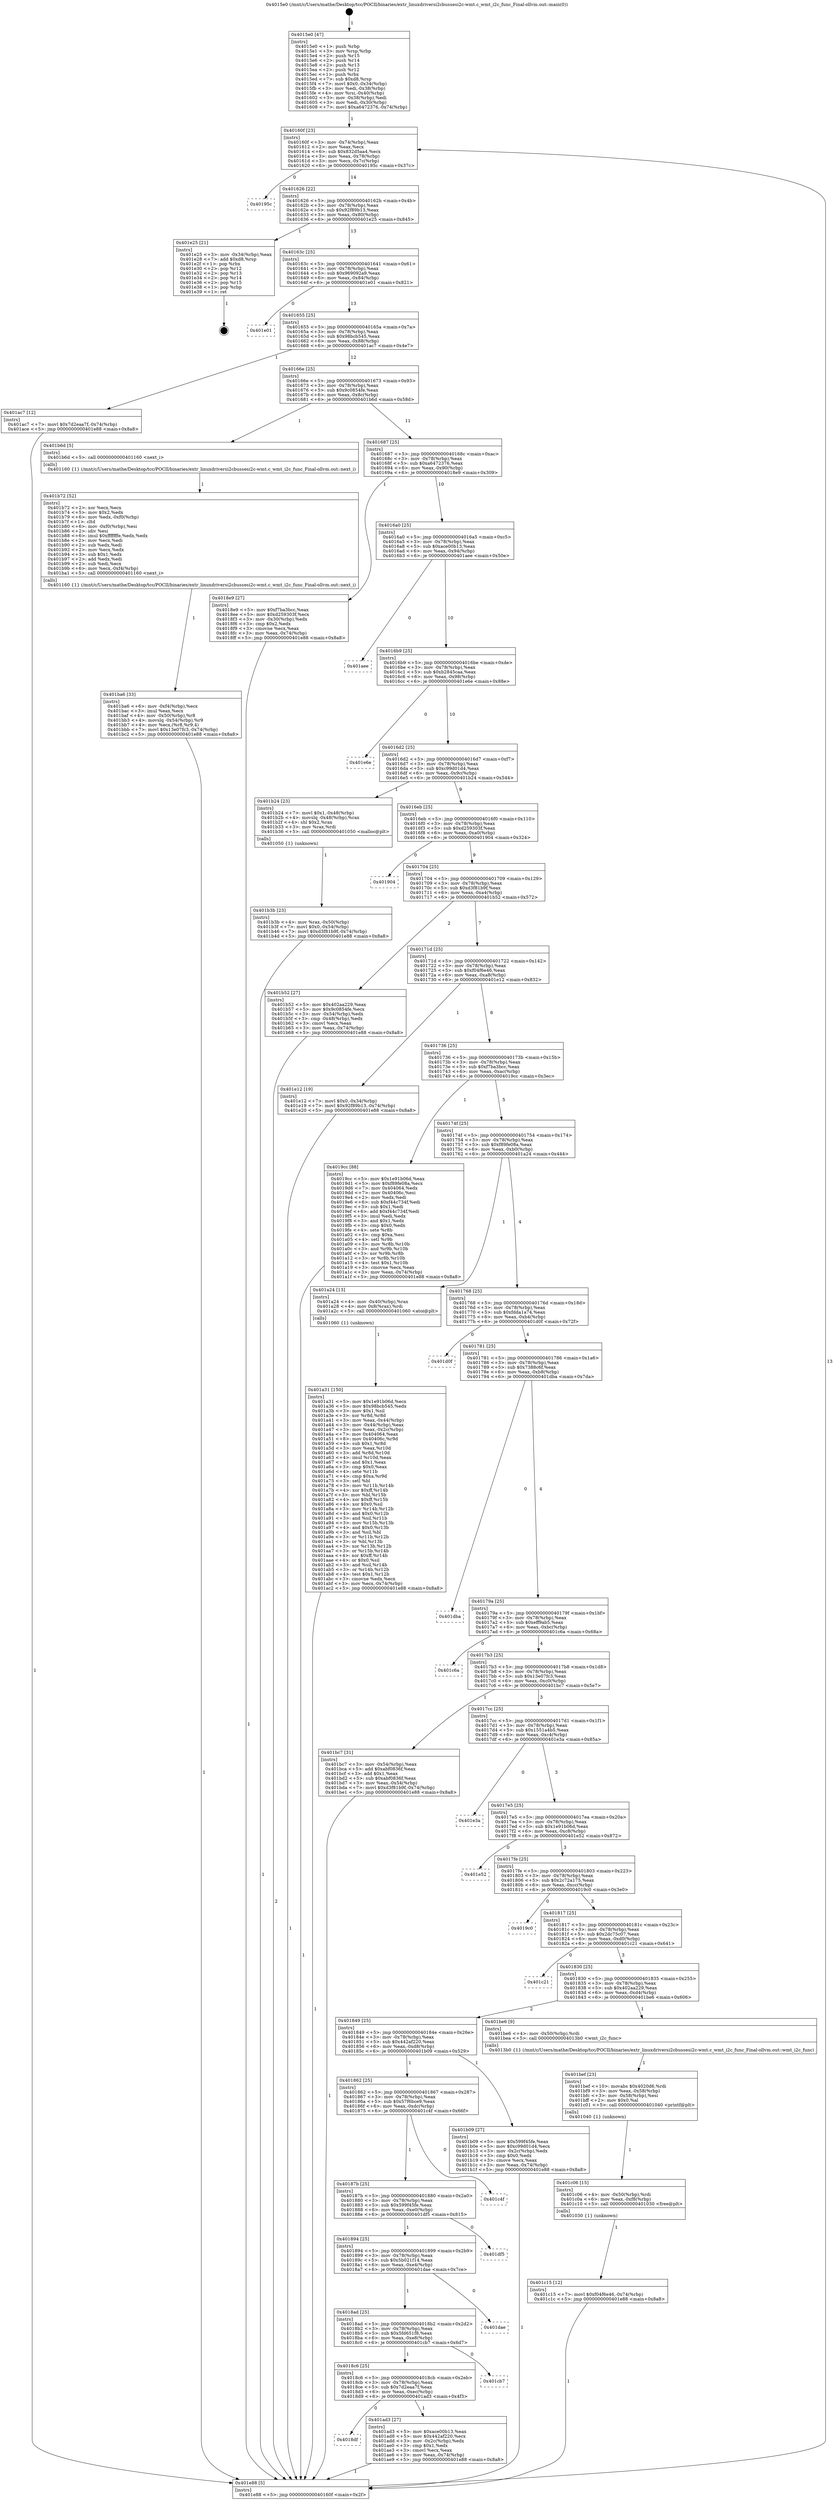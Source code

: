digraph "0x4015e0" {
  label = "0x4015e0 (/mnt/c/Users/mathe/Desktop/tcc/POCII/binaries/extr_linuxdriversi2cbussesi2c-wmt.c_wmt_i2c_func_Final-ollvm.out::main(0))"
  labelloc = "t"
  node[shape=record]

  Entry [label="",width=0.3,height=0.3,shape=circle,fillcolor=black,style=filled]
  "0x40160f" [label="{
     0x40160f [23]\l
     | [instrs]\l
     &nbsp;&nbsp;0x40160f \<+3\>: mov -0x74(%rbp),%eax\l
     &nbsp;&nbsp;0x401612 \<+2\>: mov %eax,%ecx\l
     &nbsp;&nbsp;0x401614 \<+6\>: sub $0x832d5aa4,%ecx\l
     &nbsp;&nbsp;0x40161a \<+3\>: mov %eax,-0x78(%rbp)\l
     &nbsp;&nbsp;0x40161d \<+3\>: mov %ecx,-0x7c(%rbp)\l
     &nbsp;&nbsp;0x401620 \<+6\>: je 000000000040195c \<main+0x37c\>\l
  }"]
  "0x40195c" [label="{
     0x40195c\l
  }", style=dashed]
  "0x401626" [label="{
     0x401626 [22]\l
     | [instrs]\l
     &nbsp;&nbsp;0x401626 \<+5\>: jmp 000000000040162b \<main+0x4b\>\l
     &nbsp;&nbsp;0x40162b \<+3\>: mov -0x78(%rbp),%eax\l
     &nbsp;&nbsp;0x40162e \<+5\>: sub $0x92f89b13,%eax\l
     &nbsp;&nbsp;0x401633 \<+3\>: mov %eax,-0x80(%rbp)\l
     &nbsp;&nbsp;0x401636 \<+6\>: je 0000000000401e25 \<main+0x845\>\l
  }"]
  Exit [label="",width=0.3,height=0.3,shape=circle,fillcolor=black,style=filled,peripheries=2]
  "0x401e25" [label="{
     0x401e25 [21]\l
     | [instrs]\l
     &nbsp;&nbsp;0x401e25 \<+3\>: mov -0x34(%rbp),%eax\l
     &nbsp;&nbsp;0x401e28 \<+7\>: add $0xd8,%rsp\l
     &nbsp;&nbsp;0x401e2f \<+1\>: pop %rbx\l
     &nbsp;&nbsp;0x401e30 \<+2\>: pop %r12\l
     &nbsp;&nbsp;0x401e32 \<+2\>: pop %r13\l
     &nbsp;&nbsp;0x401e34 \<+2\>: pop %r14\l
     &nbsp;&nbsp;0x401e36 \<+2\>: pop %r15\l
     &nbsp;&nbsp;0x401e38 \<+1\>: pop %rbp\l
     &nbsp;&nbsp;0x401e39 \<+1\>: ret\l
  }"]
  "0x40163c" [label="{
     0x40163c [25]\l
     | [instrs]\l
     &nbsp;&nbsp;0x40163c \<+5\>: jmp 0000000000401641 \<main+0x61\>\l
     &nbsp;&nbsp;0x401641 \<+3\>: mov -0x78(%rbp),%eax\l
     &nbsp;&nbsp;0x401644 \<+5\>: sub $0x969092a9,%eax\l
     &nbsp;&nbsp;0x401649 \<+6\>: mov %eax,-0x84(%rbp)\l
     &nbsp;&nbsp;0x40164f \<+6\>: je 0000000000401e01 \<main+0x821\>\l
  }"]
  "0x401c15" [label="{
     0x401c15 [12]\l
     | [instrs]\l
     &nbsp;&nbsp;0x401c15 \<+7\>: movl $0xf04f6e46,-0x74(%rbp)\l
     &nbsp;&nbsp;0x401c1c \<+5\>: jmp 0000000000401e88 \<main+0x8a8\>\l
  }"]
  "0x401e01" [label="{
     0x401e01\l
  }", style=dashed]
  "0x401655" [label="{
     0x401655 [25]\l
     | [instrs]\l
     &nbsp;&nbsp;0x401655 \<+5\>: jmp 000000000040165a \<main+0x7a\>\l
     &nbsp;&nbsp;0x40165a \<+3\>: mov -0x78(%rbp),%eax\l
     &nbsp;&nbsp;0x40165d \<+5\>: sub $0x98bcb545,%eax\l
     &nbsp;&nbsp;0x401662 \<+6\>: mov %eax,-0x88(%rbp)\l
     &nbsp;&nbsp;0x401668 \<+6\>: je 0000000000401ac7 \<main+0x4e7\>\l
  }"]
  "0x401c06" [label="{
     0x401c06 [15]\l
     | [instrs]\l
     &nbsp;&nbsp;0x401c06 \<+4\>: mov -0x50(%rbp),%rdi\l
     &nbsp;&nbsp;0x401c0a \<+6\>: mov %eax,-0xf8(%rbp)\l
     &nbsp;&nbsp;0x401c10 \<+5\>: call 0000000000401030 \<free@plt\>\l
     | [calls]\l
     &nbsp;&nbsp;0x401030 \{1\} (unknown)\l
  }"]
  "0x401ac7" [label="{
     0x401ac7 [12]\l
     | [instrs]\l
     &nbsp;&nbsp;0x401ac7 \<+7\>: movl $0x7d2eaa7f,-0x74(%rbp)\l
     &nbsp;&nbsp;0x401ace \<+5\>: jmp 0000000000401e88 \<main+0x8a8\>\l
  }"]
  "0x40166e" [label="{
     0x40166e [25]\l
     | [instrs]\l
     &nbsp;&nbsp;0x40166e \<+5\>: jmp 0000000000401673 \<main+0x93\>\l
     &nbsp;&nbsp;0x401673 \<+3\>: mov -0x78(%rbp),%eax\l
     &nbsp;&nbsp;0x401676 \<+5\>: sub $0x9c0854fe,%eax\l
     &nbsp;&nbsp;0x40167b \<+6\>: mov %eax,-0x8c(%rbp)\l
     &nbsp;&nbsp;0x401681 \<+6\>: je 0000000000401b6d \<main+0x58d\>\l
  }"]
  "0x401bef" [label="{
     0x401bef [23]\l
     | [instrs]\l
     &nbsp;&nbsp;0x401bef \<+10\>: movabs $0x4020d6,%rdi\l
     &nbsp;&nbsp;0x401bf9 \<+3\>: mov %eax,-0x58(%rbp)\l
     &nbsp;&nbsp;0x401bfc \<+3\>: mov -0x58(%rbp),%esi\l
     &nbsp;&nbsp;0x401bff \<+2\>: mov $0x0,%al\l
     &nbsp;&nbsp;0x401c01 \<+5\>: call 0000000000401040 \<printf@plt\>\l
     | [calls]\l
     &nbsp;&nbsp;0x401040 \{1\} (unknown)\l
  }"]
  "0x401b6d" [label="{
     0x401b6d [5]\l
     | [instrs]\l
     &nbsp;&nbsp;0x401b6d \<+5\>: call 0000000000401160 \<next_i\>\l
     | [calls]\l
     &nbsp;&nbsp;0x401160 \{1\} (/mnt/c/Users/mathe/Desktop/tcc/POCII/binaries/extr_linuxdriversi2cbussesi2c-wmt.c_wmt_i2c_func_Final-ollvm.out::next_i)\l
  }"]
  "0x401687" [label="{
     0x401687 [25]\l
     | [instrs]\l
     &nbsp;&nbsp;0x401687 \<+5\>: jmp 000000000040168c \<main+0xac\>\l
     &nbsp;&nbsp;0x40168c \<+3\>: mov -0x78(%rbp),%eax\l
     &nbsp;&nbsp;0x40168f \<+5\>: sub $0xa6472376,%eax\l
     &nbsp;&nbsp;0x401694 \<+6\>: mov %eax,-0x90(%rbp)\l
     &nbsp;&nbsp;0x40169a \<+6\>: je 00000000004018e9 \<main+0x309\>\l
  }"]
  "0x401ba6" [label="{
     0x401ba6 [33]\l
     | [instrs]\l
     &nbsp;&nbsp;0x401ba6 \<+6\>: mov -0xf4(%rbp),%ecx\l
     &nbsp;&nbsp;0x401bac \<+3\>: imul %eax,%ecx\l
     &nbsp;&nbsp;0x401baf \<+4\>: mov -0x50(%rbp),%r8\l
     &nbsp;&nbsp;0x401bb3 \<+4\>: movslq -0x54(%rbp),%r9\l
     &nbsp;&nbsp;0x401bb7 \<+4\>: mov %ecx,(%r8,%r9,4)\l
     &nbsp;&nbsp;0x401bbb \<+7\>: movl $0x13e07fc3,-0x74(%rbp)\l
     &nbsp;&nbsp;0x401bc2 \<+5\>: jmp 0000000000401e88 \<main+0x8a8\>\l
  }"]
  "0x4018e9" [label="{
     0x4018e9 [27]\l
     | [instrs]\l
     &nbsp;&nbsp;0x4018e9 \<+5\>: mov $0xf7ba3bcc,%eax\l
     &nbsp;&nbsp;0x4018ee \<+5\>: mov $0xd259303f,%ecx\l
     &nbsp;&nbsp;0x4018f3 \<+3\>: mov -0x30(%rbp),%edx\l
     &nbsp;&nbsp;0x4018f6 \<+3\>: cmp $0x2,%edx\l
     &nbsp;&nbsp;0x4018f9 \<+3\>: cmovne %ecx,%eax\l
     &nbsp;&nbsp;0x4018fc \<+3\>: mov %eax,-0x74(%rbp)\l
     &nbsp;&nbsp;0x4018ff \<+5\>: jmp 0000000000401e88 \<main+0x8a8\>\l
  }"]
  "0x4016a0" [label="{
     0x4016a0 [25]\l
     | [instrs]\l
     &nbsp;&nbsp;0x4016a0 \<+5\>: jmp 00000000004016a5 \<main+0xc5\>\l
     &nbsp;&nbsp;0x4016a5 \<+3\>: mov -0x78(%rbp),%eax\l
     &nbsp;&nbsp;0x4016a8 \<+5\>: sub $0xace00b13,%eax\l
     &nbsp;&nbsp;0x4016ad \<+6\>: mov %eax,-0x94(%rbp)\l
     &nbsp;&nbsp;0x4016b3 \<+6\>: je 0000000000401aee \<main+0x50e\>\l
  }"]
  "0x401e88" [label="{
     0x401e88 [5]\l
     | [instrs]\l
     &nbsp;&nbsp;0x401e88 \<+5\>: jmp 000000000040160f \<main+0x2f\>\l
  }"]
  "0x4015e0" [label="{
     0x4015e0 [47]\l
     | [instrs]\l
     &nbsp;&nbsp;0x4015e0 \<+1\>: push %rbp\l
     &nbsp;&nbsp;0x4015e1 \<+3\>: mov %rsp,%rbp\l
     &nbsp;&nbsp;0x4015e4 \<+2\>: push %r15\l
     &nbsp;&nbsp;0x4015e6 \<+2\>: push %r14\l
     &nbsp;&nbsp;0x4015e8 \<+2\>: push %r13\l
     &nbsp;&nbsp;0x4015ea \<+2\>: push %r12\l
     &nbsp;&nbsp;0x4015ec \<+1\>: push %rbx\l
     &nbsp;&nbsp;0x4015ed \<+7\>: sub $0xd8,%rsp\l
     &nbsp;&nbsp;0x4015f4 \<+7\>: movl $0x0,-0x34(%rbp)\l
     &nbsp;&nbsp;0x4015fb \<+3\>: mov %edi,-0x38(%rbp)\l
     &nbsp;&nbsp;0x4015fe \<+4\>: mov %rsi,-0x40(%rbp)\l
     &nbsp;&nbsp;0x401602 \<+3\>: mov -0x38(%rbp),%edi\l
     &nbsp;&nbsp;0x401605 \<+3\>: mov %edi,-0x30(%rbp)\l
     &nbsp;&nbsp;0x401608 \<+7\>: movl $0xa6472376,-0x74(%rbp)\l
  }"]
  "0x401b72" [label="{
     0x401b72 [52]\l
     | [instrs]\l
     &nbsp;&nbsp;0x401b72 \<+2\>: xor %ecx,%ecx\l
     &nbsp;&nbsp;0x401b74 \<+5\>: mov $0x2,%edx\l
     &nbsp;&nbsp;0x401b79 \<+6\>: mov %edx,-0xf0(%rbp)\l
     &nbsp;&nbsp;0x401b7f \<+1\>: cltd\l
     &nbsp;&nbsp;0x401b80 \<+6\>: mov -0xf0(%rbp),%esi\l
     &nbsp;&nbsp;0x401b86 \<+2\>: idiv %esi\l
     &nbsp;&nbsp;0x401b88 \<+6\>: imul $0xfffffffe,%edx,%edx\l
     &nbsp;&nbsp;0x401b8e \<+2\>: mov %ecx,%edi\l
     &nbsp;&nbsp;0x401b90 \<+2\>: sub %edx,%edi\l
     &nbsp;&nbsp;0x401b92 \<+2\>: mov %ecx,%edx\l
     &nbsp;&nbsp;0x401b94 \<+3\>: sub $0x1,%edx\l
     &nbsp;&nbsp;0x401b97 \<+2\>: add %edx,%edi\l
     &nbsp;&nbsp;0x401b99 \<+2\>: sub %edi,%ecx\l
     &nbsp;&nbsp;0x401b9b \<+6\>: mov %ecx,-0xf4(%rbp)\l
     &nbsp;&nbsp;0x401ba1 \<+5\>: call 0000000000401160 \<next_i\>\l
     | [calls]\l
     &nbsp;&nbsp;0x401160 \{1\} (/mnt/c/Users/mathe/Desktop/tcc/POCII/binaries/extr_linuxdriversi2cbussesi2c-wmt.c_wmt_i2c_func_Final-ollvm.out::next_i)\l
  }"]
  "0x401aee" [label="{
     0x401aee\l
  }", style=dashed]
  "0x4016b9" [label="{
     0x4016b9 [25]\l
     | [instrs]\l
     &nbsp;&nbsp;0x4016b9 \<+5\>: jmp 00000000004016be \<main+0xde\>\l
     &nbsp;&nbsp;0x4016be \<+3\>: mov -0x78(%rbp),%eax\l
     &nbsp;&nbsp;0x4016c1 \<+5\>: sub $0xb2845caa,%eax\l
     &nbsp;&nbsp;0x4016c6 \<+6\>: mov %eax,-0x98(%rbp)\l
     &nbsp;&nbsp;0x4016cc \<+6\>: je 0000000000401e6e \<main+0x88e\>\l
  }"]
  "0x401b3b" [label="{
     0x401b3b [23]\l
     | [instrs]\l
     &nbsp;&nbsp;0x401b3b \<+4\>: mov %rax,-0x50(%rbp)\l
     &nbsp;&nbsp;0x401b3f \<+7\>: movl $0x0,-0x54(%rbp)\l
     &nbsp;&nbsp;0x401b46 \<+7\>: movl $0xd3f81b9f,-0x74(%rbp)\l
     &nbsp;&nbsp;0x401b4d \<+5\>: jmp 0000000000401e88 \<main+0x8a8\>\l
  }"]
  "0x401e6e" [label="{
     0x401e6e\l
  }", style=dashed]
  "0x4016d2" [label="{
     0x4016d2 [25]\l
     | [instrs]\l
     &nbsp;&nbsp;0x4016d2 \<+5\>: jmp 00000000004016d7 \<main+0xf7\>\l
     &nbsp;&nbsp;0x4016d7 \<+3\>: mov -0x78(%rbp),%eax\l
     &nbsp;&nbsp;0x4016da \<+5\>: sub $0xc99d01d4,%eax\l
     &nbsp;&nbsp;0x4016df \<+6\>: mov %eax,-0x9c(%rbp)\l
     &nbsp;&nbsp;0x4016e5 \<+6\>: je 0000000000401b24 \<main+0x544\>\l
  }"]
  "0x4018df" [label="{
     0x4018df\l
  }", style=dashed]
  "0x401b24" [label="{
     0x401b24 [23]\l
     | [instrs]\l
     &nbsp;&nbsp;0x401b24 \<+7\>: movl $0x1,-0x48(%rbp)\l
     &nbsp;&nbsp;0x401b2b \<+4\>: movslq -0x48(%rbp),%rax\l
     &nbsp;&nbsp;0x401b2f \<+4\>: shl $0x2,%rax\l
     &nbsp;&nbsp;0x401b33 \<+3\>: mov %rax,%rdi\l
     &nbsp;&nbsp;0x401b36 \<+5\>: call 0000000000401050 \<malloc@plt\>\l
     | [calls]\l
     &nbsp;&nbsp;0x401050 \{1\} (unknown)\l
  }"]
  "0x4016eb" [label="{
     0x4016eb [25]\l
     | [instrs]\l
     &nbsp;&nbsp;0x4016eb \<+5\>: jmp 00000000004016f0 \<main+0x110\>\l
     &nbsp;&nbsp;0x4016f0 \<+3\>: mov -0x78(%rbp),%eax\l
     &nbsp;&nbsp;0x4016f3 \<+5\>: sub $0xd259303f,%eax\l
     &nbsp;&nbsp;0x4016f8 \<+6\>: mov %eax,-0xa0(%rbp)\l
     &nbsp;&nbsp;0x4016fe \<+6\>: je 0000000000401904 \<main+0x324\>\l
  }"]
  "0x401ad3" [label="{
     0x401ad3 [27]\l
     | [instrs]\l
     &nbsp;&nbsp;0x401ad3 \<+5\>: mov $0xace00b13,%eax\l
     &nbsp;&nbsp;0x401ad8 \<+5\>: mov $0x442af220,%ecx\l
     &nbsp;&nbsp;0x401add \<+3\>: mov -0x2c(%rbp),%edx\l
     &nbsp;&nbsp;0x401ae0 \<+3\>: cmp $0x1,%edx\l
     &nbsp;&nbsp;0x401ae3 \<+3\>: cmovl %ecx,%eax\l
     &nbsp;&nbsp;0x401ae6 \<+3\>: mov %eax,-0x74(%rbp)\l
     &nbsp;&nbsp;0x401ae9 \<+5\>: jmp 0000000000401e88 \<main+0x8a8\>\l
  }"]
  "0x401904" [label="{
     0x401904\l
  }", style=dashed]
  "0x401704" [label="{
     0x401704 [25]\l
     | [instrs]\l
     &nbsp;&nbsp;0x401704 \<+5\>: jmp 0000000000401709 \<main+0x129\>\l
     &nbsp;&nbsp;0x401709 \<+3\>: mov -0x78(%rbp),%eax\l
     &nbsp;&nbsp;0x40170c \<+5\>: sub $0xd3f81b9f,%eax\l
     &nbsp;&nbsp;0x401711 \<+6\>: mov %eax,-0xa4(%rbp)\l
     &nbsp;&nbsp;0x401717 \<+6\>: je 0000000000401b52 \<main+0x572\>\l
  }"]
  "0x4018c6" [label="{
     0x4018c6 [25]\l
     | [instrs]\l
     &nbsp;&nbsp;0x4018c6 \<+5\>: jmp 00000000004018cb \<main+0x2eb\>\l
     &nbsp;&nbsp;0x4018cb \<+3\>: mov -0x78(%rbp),%eax\l
     &nbsp;&nbsp;0x4018ce \<+5\>: sub $0x7d2eaa7f,%eax\l
     &nbsp;&nbsp;0x4018d3 \<+6\>: mov %eax,-0xec(%rbp)\l
     &nbsp;&nbsp;0x4018d9 \<+6\>: je 0000000000401ad3 \<main+0x4f3\>\l
  }"]
  "0x401b52" [label="{
     0x401b52 [27]\l
     | [instrs]\l
     &nbsp;&nbsp;0x401b52 \<+5\>: mov $0x402aa229,%eax\l
     &nbsp;&nbsp;0x401b57 \<+5\>: mov $0x9c0854fe,%ecx\l
     &nbsp;&nbsp;0x401b5c \<+3\>: mov -0x54(%rbp),%edx\l
     &nbsp;&nbsp;0x401b5f \<+3\>: cmp -0x48(%rbp),%edx\l
     &nbsp;&nbsp;0x401b62 \<+3\>: cmovl %ecx,%eax\l
     &nbsp;&nbsp;0x401b65 \<+3\>: mov %eax,-0x74(%rbp)\l
     &nbsp;&nbsp;0x401b68 \<+5\>: jmp 0000000000401e88 \<main+0x8a8\>\l
  }"]
  "0x40171d" [label="{
     0x40171d [25]\l
     | [instrs]\l
     &nbsp;&nbsp;0x40171d \<+5\>: jmp 0000000000401722 \<main+0x142\>\l
     &nbsp;&nbsp;0x401722 \<+3\>: mov -0x78(%rbp),%eax\l
     &nbsp;&nbsp;0x401725 \<+5\>: sub $0xf04f6e46,%eax\l
     &nbsp;&nbsp;0x40172a \<+6\>: mov %eax,-0xa8(%rbp)\l
     &nbsp;&nbsp;0x401730 \<+6\>: je 0000000000401e12 \<main+0x832\>\l
  }"]
  "0x401cb7" [label="{
     0x401cb7\l
  }", style=dashed]
  "0x401e12" [label="{
     0x401e12 [19]\l
     | [instrs]\l
     &nbsp;&nbsp;0x401e12 \<+7\>: movl $0x0,-0x34(%rbp)\l
     &nbsp;&nbsp;0x401e19 \<+7\>: movl $0x92f89b13,-0x74(%rbp)\l
     &nbsp;&nbsp;0x401e20 \<+5\>: jmp 0000000000401e88 \<main+0x8a8\>\l
  }"]
  "0x401736" [label="{
     0x401736 [25]\l
     | [instrs]\l
     &nbsp;&nbsp;0x401736 \<+5\>: jmp 000000000040173b \<main+0x15b\>\l
     &nbsp;&nbsp;0x40173b \<+3\>: mov -0x78(%rbp),%eax\l
     &nbsp;&nbsp;0x40173e \<+5\>: sub $0xf7ba3bcc,%eax\l
     &nbsp;&nbsp;0x401743 \<+6\>: mov %eax,-0xac(%rbp)\l
     &nbsp;&nbsp;0x401749 \<+6\>: je 00000000004019cc \<main+0x3ec\>\l
  }"]
  "0x4018ad" [label="{
     0x4018ad [25]\l
     | [instrs]\l
     &nbsp;&nbsp;0x4018ad \<+5\>: jmp 00000000004018b2 \<main+0x2d2\>\l
     &nbsp;&nbsp;0x4018b2 \<+3\>: mov -0x78(%rbp),%eax\l
     &nbsp;&nbsp;0x4018b5 \<+5\>: sub $0x5fd651f8,%eax\l
     &nbsp;&nbsp;0x4018ba \<+6\>: mov %eax,-0xe8(%rbp)\l
     &nbsp;&nbsp;0x4018c0 \<+6\>: je 0000000000401cb7 \<main+0x6d7\>\l
  }"]
  "0x4019cc" [label="{
     0x4019cc [88]\l
     | [instrs]\l
     &nbsp;&nbsp;0x4019cc \<+5\>: mov $0x1e91b06d,%eax\l
     &nbsp;&nbsp;0x4019d1 \<+5\>: mov $0xf89fe08a,%ecx\l
     &nbsp;&nbsp;0x4019d6 \<+7\>: mov 0x404064,%edx\l
     &nbsp;&nbsp;0x4019dd \<+7\>: mov 0x40406c,%esi\l
     &nbsp;&nbsp;0x4019e4 \<+2\>: mov %edx,%edi\l
     &nbsp;&nbsp;0x4019e6 \<+6\>: sub $0xf44c734f,%edi\l
     &nbsp;&nbsp;0x4019ec \<+3\>: sub $0x1,%edi\l
     &nbsp;&nbsp;0x4019ef \<+6\>: add $0xf44c734f,%edi\l
     &nbsp;&nbsp;0x4019f5 \<+3\>: imul %edi,%edx\l
     &nbsp;&nbsp;0x4019f8 \<+3\>: and $0x1,%edx\l
     &nbsp;&nbsp;0x4019fb \<+3\>: cmp $0x0,%edx\l
     &nbsp;&nbsp;0x4019fe \<+4\>: sete %r8b\l
     &nbsp;&nbsp;0x401a02 \<+3\>: cmp $0xa,%esi\l
     &nbsp;&nbsp;0x401a05 \<+4\>: setl %r9b\l
     &nbsp;&nbsp;0x401a09 \<+3\>: mov %r8b,%r10b\l
     &nbsp;&nbsp;0x401a0c \<+3\>: and %r9b,%r10b\l
     &nbsp;&nbsp;0x401a0f \<+3\>: xor %r9b,%r8b\l
     &nbsp;&nbsp;0x401a12 \<+3\>: or %r8b,%r10b\l
     &nbsp;&nbsp;0x401a15 \<+4\>: test $0x1,%r10b\l
     &nbsp;&nbsp;0x401a19 \<+3\>: cmovne %ecx,%eax\l
     &nbsp;&nbsp;0x401a1c \<+3\>: mov %eax,-0x74(%rbp)\l
     &nbsp;&nbsp;0x401a1f \<+5\>: jmp 0000000000401e88 \<main+0x8a8\>\l
  }"]
  "0x40174f" [label="{
     0x40174f [25]\l
     | [instrs]\l
     &nbsp;&nbsp;0x40174f \<+5\>: jmp 0000000000401754 \<main+0x174\>\l
     &nbsp;&nbsp;0x401754 \<+3\>: mov -0x78(%rbp),%eax\l
     &nbsp;&nbsp;0x401757 \<+5\>: sub $0xf89fe08a,%eax\l
     &nbsp;&nbsp;0x40175c \<+6\>: mov %eax,-0xb0(%rbp)\l
     &nbsp;&nbsp;0x401762 \<+6\>: je 0000000000401a24 \<main+0x444\>\l
  }"]
  "0x401dae" [label="{
     0x401dae\l
  }", style=dashed]
  "0x401a24" [label="{
     0x401a24 [13]\l
     | [instrs]\l
     &nbsp;&nbsp;0x401a24 \<+4\>: mov -0x40(%rbp),%rax\l
     &nbsp;&nbsp;0x401a28 \<+4\>: mov 0x8(%rax),%rdi\l
     &nbsp;&nbsp;0x401a2c \<+5\>: call 0000000000401060 \<atoi@plt\>\l
     | [calls]\l
     &nbsp;&nbsp;0x401060 \{1\} (unknown)\l
  }"]
  "0x401768" [label="{
     0x401768 [25]\l
     | [instrs]\l
     &nbsp;&nbsp;0x401768 \<+5\>: jmp 000000000040176d \<main+0x18d\>\l
     &nbsp;&nbsp;0x40176d \<+3\>: mov -0x78(%rbp),%eax\l
     &nbsp;&nbsp;0x401770 \<+5\>: sub $0xfdda1a74,%eax\l
     &nbsp;&nbsp;0x401775 \<+6\>: mov %eax,-0xb4(%rbp)\l
     &nbsp;&nbsp;0x40177b \<+6\>: je 0000000000401d0f \<main+0x72f\>\l
  }"]
  "0x401a31" [label="{
     0x401a31 [150]\l
     | [instrs]\l
     &nbsp;&nbsp;0x401a31 \<+5\>: mov $0x1e91b06d,%ecx\l
     &nbsp;&nbsp;0x401a36 \<+5\>: mov $0x98bcb545,%edx\l
     &nbsp;&nbsp;0x401a3b \<+3\>: mov $0x1,%sil\l
     &nbsp;&nbsp;0x401a3e \<+3\>: xor %r8d,%r8d\l
     &nbsp;&nbsp;0x401a41 \<+3\>: mov %eax,-0x44(%rbp)\l
     &nbsp;&nbsp;0x401a44 \<+3\>: mov -0x44(%rbp),%eax\l
     &nbsp;&nbsp;0x401a47 \<+3\>: mov %eax,-0x2c(%rbp)\l
     &nbsp;&nbsp;0x401a4a \<+7\>: mov 0x404064,%eax\l
     &nbsp;&nbsp;0x401a51 \<+8\>: mov 0x40406c,%r9d\l
     &nbsp;&nbsp;0x401a59 \<+4\>: sub $0x1,%r8d\l
     &nbsp;&nbsp;0x401a5d \<+3\>: mov %eax,%r10d\l
     &nbsp;&nbsp;0x401a60 \<+3\>: add %r8d,%r10d\l
     &nbsp;&nbsp;0x401a63 \<+4\>: imul %r10d,%eax\l
     &nbsp;&nbsp;0x401a67 \<+3\>: and $0x1,%eax\l
     &nbsp;&nbsp;0x401a6a \<+3\>: cmp $0x0,%eax\l
     &nbsp;&nbsp;0x401a6d \<+4\>: sete %r11b\l
     &nbsp;&nbsp;0x401a71 \<+4\>: cmp $0xa,%r9d\l
     &nbsp;&nbsp;0x401a75 \<+3\>: setl %bl\l
     &nbsp;&nbsp;0x401a78 \<+3\>: mov %r11b,%r14b\l
     &nbsp;&nbsp;0x401a7b \<+4\>: xor $0xff,%r14b\l
     &nbsp;&nbsp;0x401a7f \<+3\>: mov %bl,%r15b\l
     &nbsp;&nbsp;0x401a82 \<+4\>: xor $0xff,%r15b\l
     &nbsp;&nbsp;0x401a86 \<+4\>: xor $0x0,%sil\l
     &nbsp;&nbsp;0x401a8a \<+3\>: mov %r14b,%r12b\l
     &nbsp;&nbsp;0x401a8d \<+4\>: and $0x0,%r12b\l
     &nbsp;&nbsp;0x401a91 \<+3\>: and %sil,%r11b\l
     &nbsp;&nbsp;0x401a94 \<+3\>: mov %r15b,%r13b\l
     &nbsp;&nbsp;0x401a97 \<+4\>: and $0x0,%r13b\l
     &nbsp;&nbsp;0x401a9b \<+3\>: and %sil,%bl\l
     &nbsp;&nbsp;0x401a9e \<+3\>: or %r11b,%r12b\l
     &nbsp;&nbsp;0x401aa1 \<+3\>: or %bl,%r13b\l
     &nbsp;&nbsp;0x401aa4 \<+3\>: xor %r13b,%r12b\l
     &nbsp;&nbsp;0x401aa7 \<+3\>: or %r15b,%r14b\l
     &nbsp;&nbsp;0x401aaa \<+4\>: xor $0xff,%r14b\l
     &nbsp;&nbsp;0x401aae \<+4\>: or $0x0,%sil\l
     &nbsp;&nbsp;0x401ab2 \<+3\>: and %sil,%r14b\l
     &nbsp;&nbsp;0x401ab5 \<+3\>: or %r14b,%r12b\l
     &nbsp;&nbsp;0x401ab8 \<+4\>: test $0x1,%r12b\l
     &nbsp;&nbsp;0x401abc \<+3\>: cmovne %edx,%ecx\l
     &nbsp;&nbsp;0x401abf \<+3\>: mov %ecx,-0x74(%rbp)\l
     &nbsp;&nbsp;0x401ac2 \<+5\>: jmp 0000000000401e88 \<main+0x8a8\>\l
  }"]
  "0x401894" [label="{
     0x401894 [25]\l
     | [instrs]\l
     &nbsp;&nbsp;0x401894 \<+5\>: jmp 0000000000401899 \<main+0x2b9\>\l
     &nbsp;&nbsp;0x401899 \<+3\>: mov -0x78(%rbp),%eax\l
     &nbsp;&nbsp;0x40189c \<+5\>: sub $0x5b021f14,%eax\l
     &nbsp;&nbsp;0x4018a1 \<+6\>: mov %eax,-0xe4(%rbp)\l
     &nbsp;&nbsp;0x4018a7 \<+6\>: je 0000000000401dae \<main+0x7ce\>\l
  }"]
  "0x401d0f" [label="{
     0x401d0f\l
  }", style=dashed]
  "0x401781" [label="{
     0x401781 [25]\l
     | [instrs]\l
     &nbsp;&nbsp;0x401781 \<+5\>: jmp 0000000000401786 \<main+0x1a6\>\l
     &nbsp;&nbsp;0x401786 \<+3\>: mov -0x78(%rbp),%eax\l
     &nbsp;&nbsp;0x401789 \<+5\>: sub $0x7388c6f,%eax\l
     &nbsp;&nbsp;0x40178e \<+6\>: mov %eax,-0xb8(%rbp)\l
     &nbsp;&nbsp;0x401794 \<+6\>: je 0000000000401dba \<main+0x7da\>\l
  }"]
  "0x401df5" [label="{
     0x401df5\l
  }", style=dashed]
  "0x401dba" [label="{
     0x401dba\l
  }", style=dashed]
  "0x40179a" [label="{
     0x40179a [25]\l
     | [instrs]\l
     &nbsp;&nbsp;0x40179a \<+5\>: jmp 000000000040179f \<main+0x1bf\>\l
     &nbsp;&nbsp;0x40179f \<+3\>: mov -0x78(%rbp),%eax\l
     &nbsp;&nbsp;0x4017a2 \<+5\>: sub $0xeff9ab5,%eax\l
     &nbsp;&nbsp;0x4017a7 \<+6\>: mov %eax,-0xbc(%rbp)\l
     &nbsp;&nbsp;0x4017ad \<+6\>: je 0000000000401c6a \<main+0x68a\>\l
  }"]
  "0x40187b" [label="{
     0x40187b [25]\l
     | [instrs]\l
     &nbsp;&nbsp;0x40187b \<+5\>: jmp 0000000000401880 \<main+0x2a0\>\l
     &nbsp;&nbsp;0x401880 \<+3\>: mov -0x78(%rbp),%eax\l
     &nbsp;&nbsp;0x401883 \<+5\>: sub $0x599f45fe,%eax\l
     &nbsp;&nbsp;0x401888 \<+6\>: mov %eax,-0xe0(%rbp)\l
     &nbsp;&nbsp;0x40188e \<+6\>: je 0000000000401df5 \<main+0x815\>\l
  }"]
  "0x401c6a" [label="{
     0x401c6a\l
  }", style=dashed]
  "0x4017b3" [label="{
     0x4017b3 [25]\l
     | [instrs]\l
     &nbsp;&nbsp;0x4017b3 \<+5\>: jmp 00000000004017b8 \<main+0x1d8\>\l
     &nbsp;&nbsp;0x4017b8 \<+3\>: mov -0x78(%rbp),%eax\l
     &nbsp;&nbsp;0x4017bb \<+5\>: sub $0x13e07fc3,%eax\l
     &nbsp;&nbsp;0x4017c0 \<+6\>: mov %eax,-0xc0(%rbp)\l
     &nbsp;&nbsp;0x4017c6 \<+6\>: je 0000000000401bc7 \<main+0x5e7\>\l
  }"]
  "0x401c4f" [label="{
     0x401c4f\l
  }", style=dashed]
  "0x401bc7" [label="{
     0x401bc7 [31]\l
     | [instrs]\l
     &nbsp;&nbsp;0x401bc7 \<+3\>: mov -0x54(%rbp),%eax\l
     &nbsp;&nbsp;0x401bca \<+5\>: add $0xabf0836f,%eax\l
     &nbsp;&nbsp;0x401bcf \<+3\>: add $0x1,%eax\l
     &nbsp;&nbsp;0x401bd2 \<+5\>: sub $0xabf0836f,%eax\l
     &nbsp;&nbsp;0x401bd7 \<+3\>: mov %eax,-0x54(%rbp)\l
     &nbsp;&nbsp;0x401bda \<+7\>: movl $0xd3f81b9f,-0x74(%rbp)\l
     &nbsp;&nbsp;0x401be1 \<+5\>: jmp 0000000000401e88 \<main+0x8a8\>\l
  }"]
  "0x4017cc" [label="{
     0x4017cc [25]\l
     | [instrs]\l
     &nbsp;&nbsp;0x4017cc \<+5\>: jmp 00000000004017d1 \<main+0x1f1\>\l
     &nbsp;&nbsp;0x4017d1 \<+3\>: mov -0x78(%rbp),%eax\l
     &nbsp;&nbsp;0x4017d4 \<+5\>: sub $0x1551a4b5,%eax\l
     &nbsp;&nbsp;0x4017d9 \<+6\>: mov %eax,-0xc4(%rbp)\l
     &nbsp;&nbsp;0x4017df \<+6\>: je 0000000000401e3a \<main+0x85a\>\l
  }"]
  "0x401862" [label="{
     0x401862 [25]\l
     | [instrs]\l
     &nbsp;&nbsp;0x401862 \<+5\>: jmp 0000000000401867 \<main+0x287\>\l
     &nbsp;&nbsp;0x401867 \<+3\>: mov -0x78(%rbp),%eax\l
     &nbsp;&nbsp;0x40186a \<+5\>: sub $0x57f6bce9,%eax\l
     &nbsp;&nbsp;0x40186f \<+6\>: mov %eax,-0xdc(%rbp)\l
     &nbsp;&nbsp;0x401875 \<+6\>: je 0000000000401c4f \<main+0x66f\>\l
  }"]
  "0x401e3a" [label="{
     0x401e3a\l
  }", style=dashed]
  "0x4017e5" [label="{
     0x4017e5 [25]\l
     | [instrs]\l
     &nbsp;&nbsp;0x4017e5 \<+5\>: jmp 00000000004017ea \<main+0x20a\>\l
     &nbsp;&nbsp;0x4017ea \<+3\>: mov -0x78(%rbp),%eax\l
     &nbsp;&nbsp;0x4017ed \<+5\>: sub $0x1e91b06d,%eax\l
     &nbsp;&nbsp;0x4017f2 \<+6\>: mov %eax,-0xc8(%rbp)\l
     &nbsp;&nbsp;0x4017f8 \<+6\>: je 0000000000401e52 \<main+0x872\>\l
  }"]
  "0x401b09" [label="{
     0x401b09 [27]\l
     | [instrs]\l
     &nbsp;&nbsp;0x401b09 \<+5\>: mov $0x599f45fe,%eax\l
     &nbsp;&nbsp;0x401b0e \<+5\>: mov $0xc99d01d4,%ecx\l
     &nbsp;&nbsp;0x401b13 \<+3\>: mov -0x2c(%rbp),%edx\l
     &nbsp;&nbsp;0x401b16 \<+3\>: cmp $0x0,%edx\l
     &nbsp;&nbsp;0x401b19 \<+3\>: cmove %ecx,%eax\l
     &nbsp;&nbsp;0x401b1c \<+3\>: mov %eax,-0x74(%rbp)\l
     &nbsp;&nbsp;0x401b1f \<+5\>: jmp 0000000000401e88 \<main+0x8a8\>\l
  }"]
  "0x401e52" [label="{
     0x401e52\l
  }", style=dashed]
  "0x4017fe" [label="{
     0x4017fe [25]\l
     | [instrs]\l
     &nbsp;&nbsp;0x4017fe \<+5\>: jmp 0000000000401803 \<main+0x223\>\l
     &nbsp;&nbsp;0x401803 \<+3\>: mov -0x78(%rbp),%eax\l
     &nbsp;&nbsp;0x401806 \<+5\>: sub $0x2c72a175,%eax\l
     &nbsp;&nbsp;0x40180b \<+6\>: mov %eax,-0xcc(%rbp)\l
     &nbsp;&nbsp;0x401811 \<+6\>: je 00000000004019c0 \<main+0x3e0\>\l
  }"]
  "0x401849" [label="{
     0x401849 [25]\l
     | [instrs]\l
     &nbsp;&nbsp;0x401849 \<+5\>: jmp 000000000040184e \<main+0x26e\>\l
     &nbsp;&nbsp;0x40184e \<+3\>: mov -0x78(%rbp),%eax\l
     &nbsp;&nbsp;0x401851 \<+5\>: sub $0x442af220,%eax\l
     &nbsp;&nbsp;0x401856 \<+6\>: mov %eax,-0xd8(%rbp)\l
     &nbsp;&nbsp;0x40185c \<+6\>: je 0000000000401b09 \<main+0x529\>\l
  }"]
  "0x4019c0" [label="{
     0x4019c0\l
  }", style=dashed]
  "0x401817" [label="{
     0x401817 [25]\l
     | [instrs]\l
     &nbsp;&nbsp;0x401817 \<+5\>: jmp 000000000040181c \<main+0x23c\>\l
     &nbsp;&nbsp;0x40181c \<+3\>: mov -0x78(%rbp),%eax\l
     &nbsp;&nbsp;0x40181f \<+5\>: sub $0x2dc75c07,%eax\l
     &nbsp;&nbsp;0x401824 \<+6\>: mov %eax,-0xd0(%rbp)\l
     &nbsp;&nbsp;0x40182a \<+6\>: je 0000000000401c21 \<main+0x641\>\l
  }"]
  "0x401be6" [label="{
     0x401be6 [9]\l
     | [instrs]\l
     &nbsp;&nbsp;0x401be6 \<+4\>: mov -0x50(%rbp),%rdi\l
     &nbsp;&nbsp;0x401bea \<+5\>: call 00000000004013b0 \<wmt_i2c_func\>\l
     | [calls]\l
     &nbsp;&nbsp;0x4013b0 \{1\} (/mnt/c/Users/mathe/Desktop/tcc/POCII/binaries/extr_linuxdriversi2cbussesi2c-wmt.c_wmt_i2c_func_Final-ollvm.out::wmt_i2c_func)\l
  }"]
  "0x401c21" [label="{
     0x401c21\l
  }", style=dashed]
  "0x401830" [label="{
     0x401830 [25]\l
     | [instrs]\l
     &nbsp;&nbsp;0x401830 \<+5\>: jmp 0000000000401835 \<main+0x255\>\l
     &nbsp;&nbsp;0x401835 \<+3\>: mov -0x78(%rbp),%eax\l
     &nbsp;&nbsp;0x401838 \<+5\>: sub $0x402aa229,%eax\l
     &nbsp;&nbsp;0x40183d \<+6\>: mov %eax,-0xd4(%rbp)\l
     &nbsp;&nbsp;0x401843 \<+6\>: je 0000000000401be6 \<main+0x606\>\l
  }"]
  Entry -> "0x4015e0" [label=" 1"]
  "0x40160f" -> "0x40195c" [label=" 0"]
  "0x40160f" -> "0x401626" [label=" 14"]
  "0x401e25" -> Exit [label=" 1"]
  "0x401626" -> "0x401e25" [label=" 1"]
  "0x401626" -> "0x40163c" [label=" 13"]
  "0x401e12" -> "0x401e88" [label=" 1"]
  "0x40163c" -> "0x401e01" [label=" 0"]
  "0x40163c" -> "0x401655" [label=" 13"]
  "0x401c15" -> "0x401e88" [label=" 1"]
  "0x401655" -> "0x401ac7" [label=" 1"]
  "0x401655" -> "0x40166e" [label=" 12"]
  "0x401c06" -> "0x401c15" [label=" 1"]
  "0x40166e" -> "0x401b6d" [label=" 1"]
  "0x40166e" -> "0x401687" [label=" 11"]
  "0x401bef" -> "0x401c06" [label=" 1"]
  "0x401687" -> "0x4018e9" [label=" 1"]
  "0x401687" -> "0x4016a0" [label=" 10"]
  "0x4018e9" -> "0x401e88" [label=" 1"]
  "0x4015e0" -> "0x40160f" [label=" 1"]
  "0x401e88" -> "0x40160f" [label=" 13"]
  "0x401be6" -> "0x401bef" [label=" 1"]
  "0x4016a0" -> "0x401aee" [label=" 0"]
  "0x4016a0" -> "0x4016b9" [label=" 10"]
  "0x401bc7" -> "0x401e88" [label=" 1"]
  "0x4016b9" -> "0x401e6e" [label=" 0"]
  "0x4016b9" -> "0x4016d2" [label=" 10"]
  "0x401ba6" -> "0x401e88" [label=" 1"]
  "0x4016d2" -> "0x401b24" [label=" 1"]
  "0x4016d2" -> "0x4016eb" [label=" 9"]
  "0x401b72" -> "0x401ba6" [label=" 1"]
  "0x4016eb" -> "0x401904" [label=" 0"]
  "0x4016eb" -> "0x401704" [label=" 9"]
  "0x401b6d" -> "0x401b72" [label=" 1"]
  "0x401704" -> "0x401b52" [label=" 2"]
  "0x401704" -> "0x40171d" [label=" 7"]
  "0x401b3b" -> "0x401e88" [label=" 1"]
  "0x40171d" -> "0x401e12" [label=" 1"]
  "0x40171d" -> "0x401736" [label=" 6"]
  "0x401b24" -> "0x401b3b" [label=" 1"]
  "0x401736" -> "0x4019cc" [label=" 1"]
  "0x401736" -> "0x40174f" [label=" 5"]
  "0x4019cc" -> "0x401e88" [label=" 1"]
  "0x401ad3" -> "0x401e88" [label=" 1"]
  "0x40174f" -> "0x401a24" [label=" 1"]
  "0x40174f" -> "0x401768" [label=" 4"]
  "0x401a24" -> "0x401a31" [label=" 1"]
  "0x401a31" -> "0x401e88" [label=" 1"]
  "0x401ac7" -> "0x401e88" [label=" 1"]
  "0x4018c6" -> "0x4018df" [label=" 0"]
  "0x401768" -> "0x401d0f" [label=" 0"]
  "0x401768" -> "0x401781" [label=" 4"]
  "0x401b52" -> "0x401e88" [label=" 2"]
  "0x401781" -> "0x401dba" [label=" 0"]
  "0x401781" -> "0x40179a" [label=" 4"]
  "0x4018ad" -> "0x4018c6" [label=" 1"]
  "0x40179a" -> "0x401c6a" [label=" 0"]
  "0x40179a" -> "0x4017b3" [label=" 4"]
  "0x401b09" -> "0x401e88" [label=" 1"]
  "0x4017b3" -> "0x401bc7" [label=" 1"]
  "0x4017b3" -> "0x4017cc" [label=" 3"]
  "0x401894" -> "0x4018ad" [label=" 1"]
  "0x4017cc" -> "0x401e3a" [label=" 0"]
  "0x4017cc" -> "0x4017e5" [label=" 3"]
  "0x4018c6" -> "0x401ad3" [label=" 1"]
  "0x4017e5" -> "0x401e52" [label=" 0"]
  "0x4017e5" -> "0x4017fe" [label=" 3"]
  "0x40187b" -> "0x401894" [label=" 1"]
  "0x4017fe" -> "0x4019c0" [label=" 0"]
  "0x4017fe" -> "0x401817" [label=" 3"]
  "0x4018ad" -> "0x401cb7" [label=" 0"]
  "0x401817" -> "0x401c21" [label=" 0"]
  "0x401817" -> "0x401830" [label=" 3"]
  "0x401862" -> "0x40187b" [label=" 1"]
  "0x401830" -> "0x401be6" [label=" 1"]
  "0x401830" -> "0x401849" [label=" 2"]
  "0x40187b" -> "0x401df5" [label=" 0"]
  "0x401849" -> "0x401b09" [label=" 1"]
  "0x401849" -> "0x401862" [label=" 1"]
  "0x401894" -> "0x401dae" [label=" 0"]
  "0x401862" -> "0x401c4f" [label=" 0"]
}
